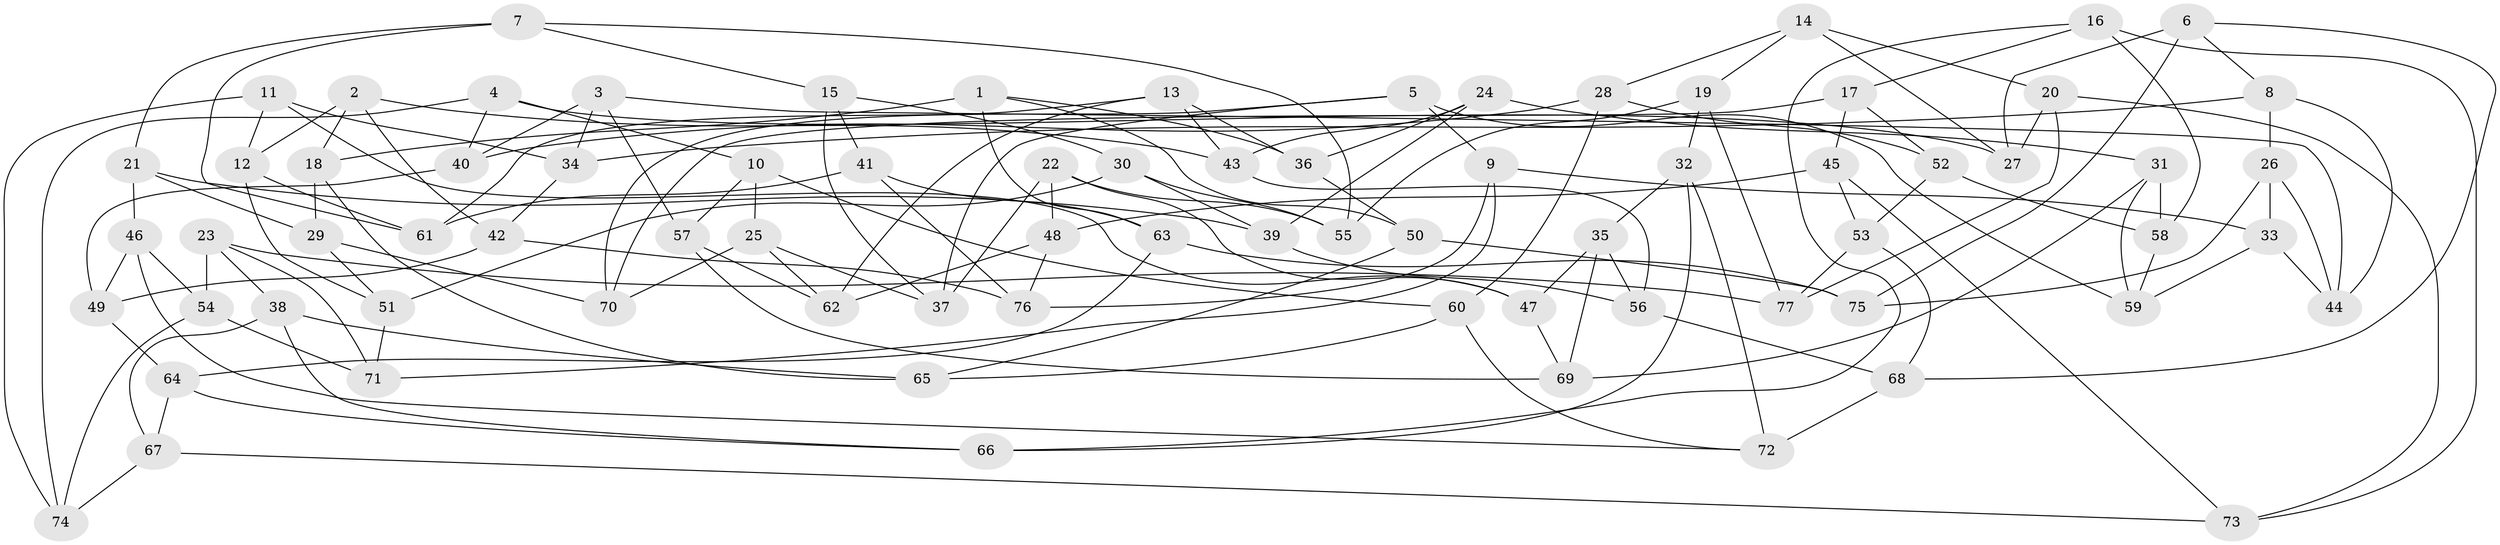// coarse degree distribution, {2: 0.08695652173913043, 4: 0.21739130434782608, 5: 0.13043478260869565, 3: 0.21739130434782608, 8: 0.08695652173913043, 6: 0.17391304347826086, 7: 0.08695652173913043}
// Generated by graph-tools (version 1.1) at 2025/03/03/04/25 22:03:35]
// undirected, 77 vertices, 154 edges
graph export_dot {
graph [start="1"]
  node [color=gray90,style=filled];
  1;
  2;
  3;
  4;
  5;
  6;
  7;
  8;
  9;
  10;
  11;
  12;
  13;
  14;
  15;
  16;
  17;
  18;
  19;
  20;
  21;
  22;
  23;
  24;
  25;
  26;
  27;
  28;
  29;
  30;
  31;
  32;
  33;
  34;
  35;
  36;
  37;
  38;
  39;
  40;
  41;
  42;
  43;
  44;
  45;
  46;
  47;
  48;
  49;
  50;
  51;
  52;
  53;
  54;
  55;
  56;
  57;
  58;
  59;
  60;
  61;
  62;
  63;
  64;
  65;
  66;
  67;
  68;
  69;
  70;
  71;
  72;
  73;
  74;
  75;
  76;
  77;
  1 -- 18;
  1 -- 36;
  1 -- 63;
  1 -- 50;
  2 -- 18;
  2 -- 42;
  2 -- 12;
  2 -- 43;
  3 -- 57;
  3 -- 40;
  3 -- 34;
  3 -- 44;
  4 -- 40;
  4 -- 27;
  4 -- 10;
  4 -- 74;
  5 -- 9;
  5 -- 59;
  5 -- 37;
  5 -- 70;
  6 -- 75;
  6 -- 8;
  6 -- 27;
  6 -- 68;
  7 -- 55;
  7 -- 15;
  7 -- 61;
  7 -- 21;
  8 -- 26;
  8 -- 34;
  8 -- 44;
  9 -- 71;
  9 -- 76;
  9 -- 33;
  10 -- 57;
  10 -- 25;
  10 -- 60;
  11 -- 47;
  11 -- 12;
  11 -- 74;
  11 -- 34;
  12 -- 61;
  12 -- 51;
  13 -- 62;
  13 -- 61;
  13 -- 36;
  13 -- 43;
  14 -- 27;
  14 -- 28;
  14 -- 19;
  14 -- 20;
  15 -- 37;
  15 -- 30;
  15 -- 41;
  16 -- 17;
  16 -- 66;
  16 -- 58;
  16 -- 73;
  17 -- 70;
  17 -- 52;
  17 -- 45;
  18 -- 29;
  18 -- 65;
  19 -- 32;
  19 -- 55;
  19 -- 77;
  20 -- 73;
  20 -- 77;
  20 -- 27;
  21 -- 46;
  21 -- 39;
  21 -- 29;
  22 -- 47;
  22 -- 55;
  22 -- 37;
  22 -- 48;
  23 -- 77;
  23 -- 54;
  23 -- 38;
  23 -- 71;
  24 -- 43;
  24 -- 39;
  24 -- 31;
  24 -- 36;
  25 -- 37;
  25 -- 62;
  25 -- 70;
  26 -- 75;
  26 -- 44;
  26 -- 33;
  28 -- 52;
  28 -- 40;
  28 -- 60;
  29 -- 51;
  29 -- 70;
  30 -- 39;
  30 -- 51;
  30 -- 55;
  31 -- 59;
  31 -- 69;
  31 -- 58;
  32 -- 66;
  32 -- 72;
  32 -- 35;
  33 -- 59;
  33 -- 44;
  34 -- 42;
  35 -- 69;
  35 -- 47;
  35 -- 56;
  36 -- 50;
  38 -- 66;
  38 -- 65;
  38 -- 67;
  39 -- 56;
  40 -- 49;
  41 -- 61;
  41 -- 63;
  41 -- 76;
  42 -- 76;
  42 -- 49;
  43 -- 56;
  45 -- 73;
  45 -- 53;
  45 -- 48;
  46 -- 54;
  46 -- 72;
  46 -- 49;
  47 -- 69;
  48 -- 62;
  48 -- 76;
  49 -- 64;
  50 -- 65;
  50 -- 75;
  51 -- 71;
  52 -- 53;
  52 -- 58;
  53 -- 68;
  53 -- 77;
  54 -- 71;
  54 -- 74;
  56 -- 68;
  57 -- 69;
  57 -- 62;
  58 -- 59;
  60 -- 65;
  60 -- 72;
  63 -- 75;
  63 -- 64;
  64 -- 67;
  64 -- 66;
  67 -- 74;
  67 -- 73;
  68 -- 72;
}
